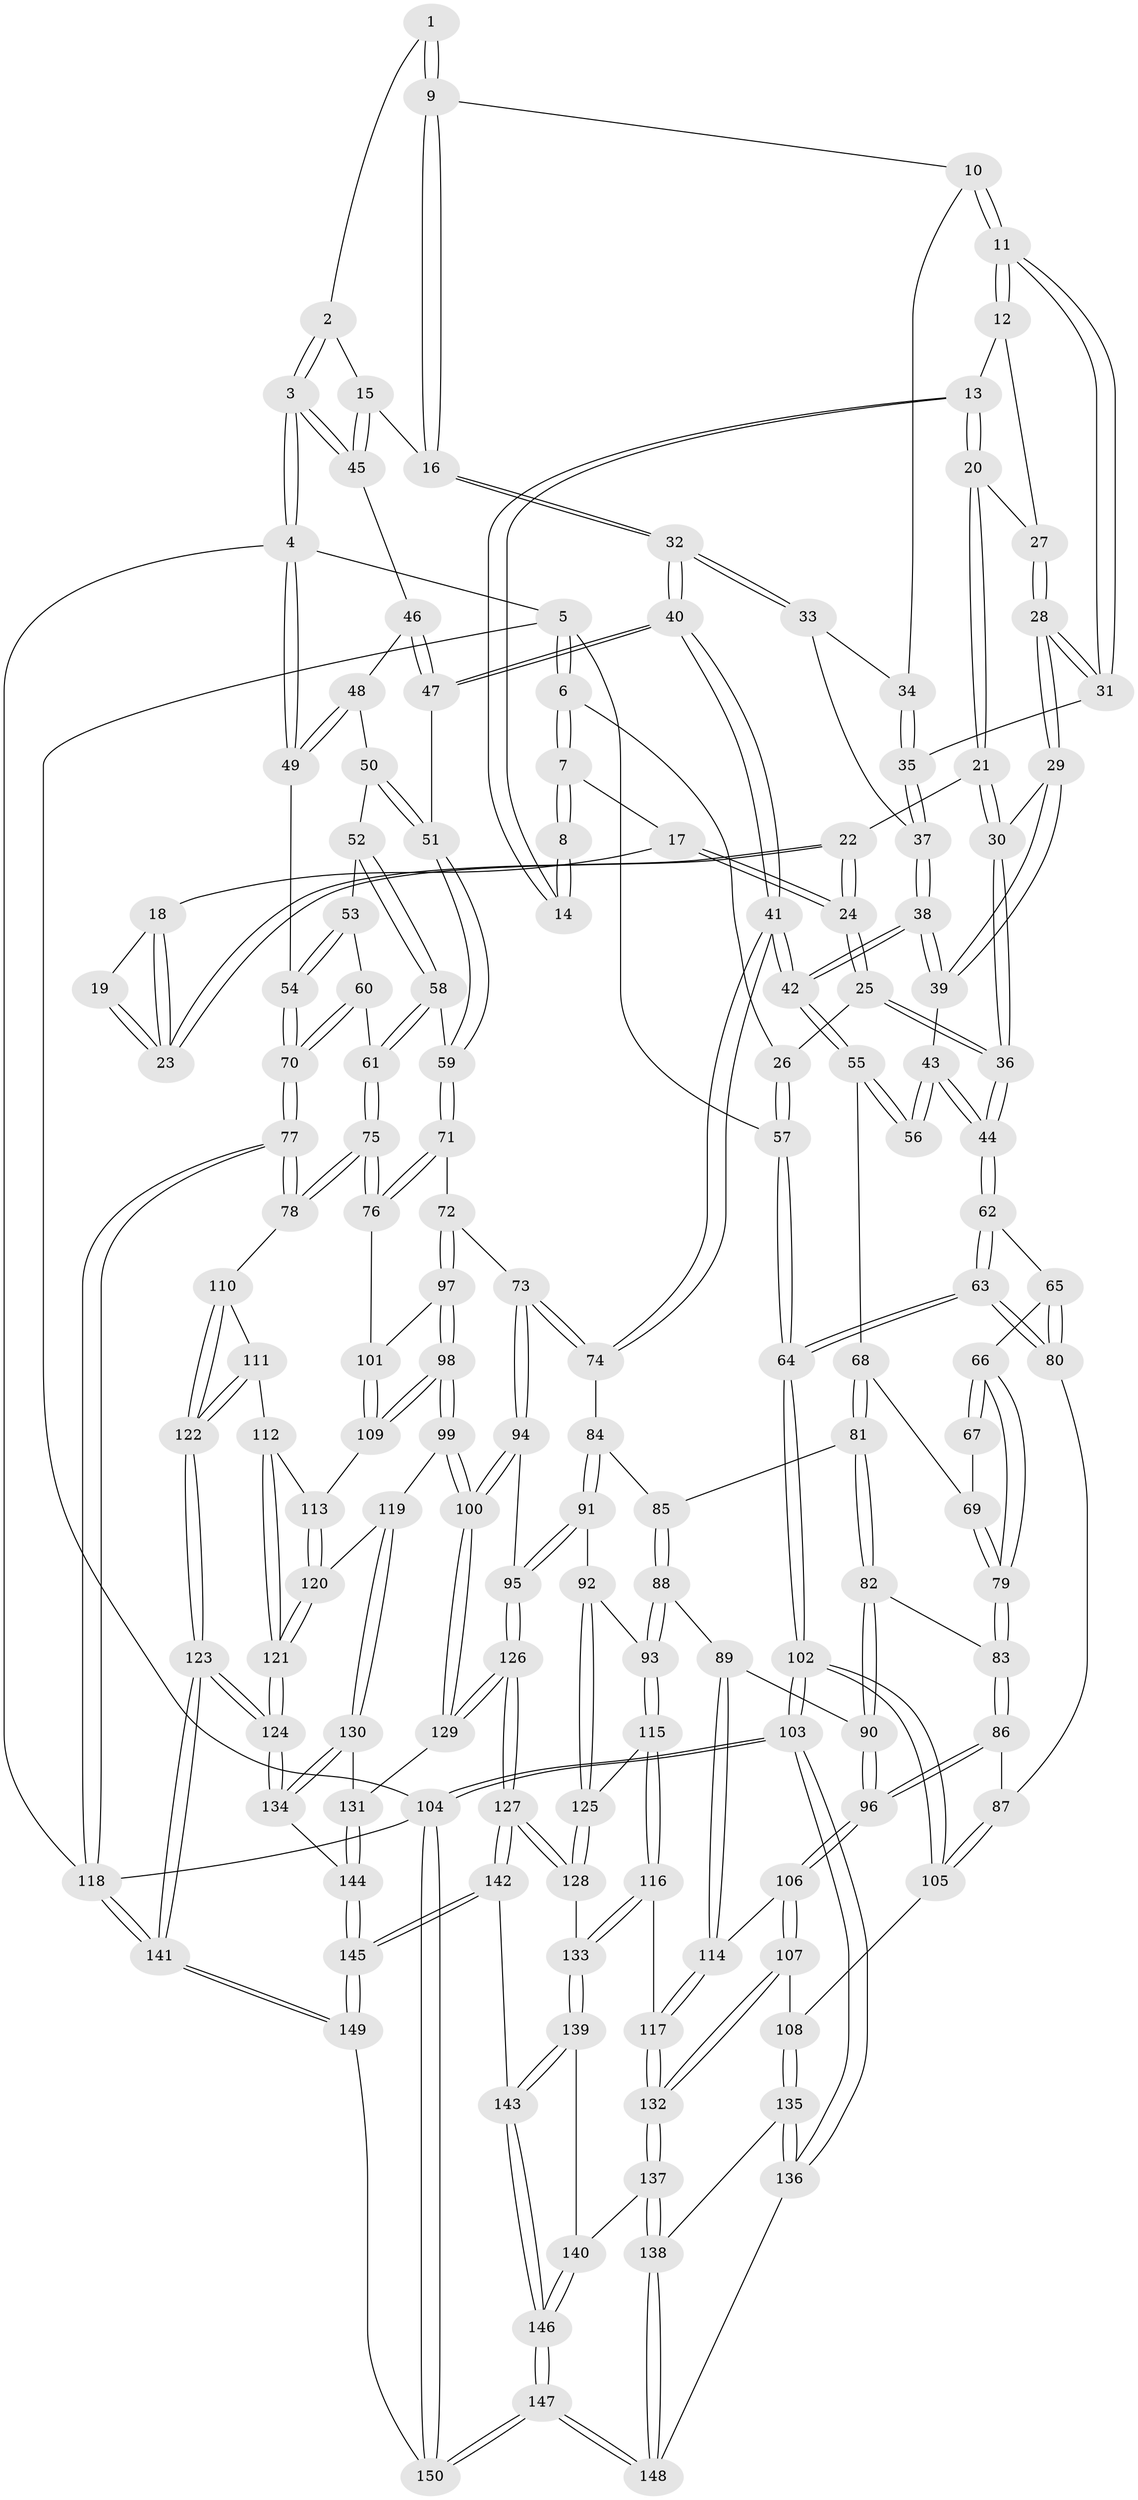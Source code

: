 // coarse degree distribution, {4: 0.2222222222222222, 3: 0.28888888888888886, 2: 0.1111111111111111, 5: 0.24444444444444444, 8: 0.022222222222222223, 6: 0.022222222222222223, 7: 0.06666666666666667, 1: 0.022222222222222223}
// Generated by graph-tools (version 1.1) at 2025/06/03/04/25 22:06:34]
// undirected, 150 vertices, 372 edges
graph export_dot {
graph [start="1"]
  node [color=gray90,style=filled];
  1 [pos="+0.5841342751484794+0"];
  2 [pos="+0.778709962060462+0"];
  3 [pos="+1+0"];
  4 [pos="+1+0"];
  5 [pos="+0+0"];
  6 [pos="+0+0"];
  7 [pos="+0.11796324398500037+0"];
  8 [pos="+0.3617676578703952+0"];
  9 [pos="+0.5848110918064789+0"];
  10 [pos="+0.5445749466429991+0.06942777793712444"];
  11 [pos="+0.4976287333993979+0.11080742405600888"];
  12 [pos="+0.45571099319352+0.09074577971588103"];
  13 [pos="+0.41101420169351727+0.056552508977622304"];
  14 [pos="+0.394723459777948+0.028580298416796966"];
  15 [pos="+0.7584571477324945+0.17683506022950862"];
  16 [pos="+0.7449253651783233+0.17898648815619758"];
  17 [pos="+0.2445880392432678+0.037332024511812424"];
  18 [pos="+0.29434337708274994+0.07066016685766825"];
  19 [pos="+0.3613092588102008+0.0665416329028026"];
  20 [pos="+0.38281761611508974+0.11969401718495427"];
  21 [pos="+0.3560479157796634+0.12852045882362936"];
  22 [pos="+0.3399350989158695+0.12326286525009571"];
  23 [pos="+0.33837464911210485+0.11622465777852443"];
  24 [pos="+0.2510689453994044+0.20253130868107788"];
  25 [pos="+0.22169828408743047+0.2898135812303085"];
  26 [pos="+0.16126976047413505+0.2638089119298286"];
  27 [pos="+0.400779876383342+0.1299050762062382"];
  28 [pos="+0.45250004972518154+0.21804118980340287"];
  29 [pos="+0.4465164528850113+0.22342617559358238"];
  30 [pos="+0.4036564620376747+0.23345407874746738"];
  31 [pos="+0.4810889256413827+0.2011383303243577"];
  32 [pos="+0.7207545652059845+0.19600211450413563"];
  33 [pos="+0.6319298105807543+0.20162639235403612"];
  34 [pos="+0.584644072115457+0.1346953864989021"];
  35 [pos="+0.5084705462457965+0.2105382165864005"];
  36 [pos="+0.24488246255448645+0.31762543959126993"];
  37 [pos="+0.5652708180788715+0.2315607346580771"];
  38 [pos="+0.5758341908973428+0.3823311673593507"];
  39 [pos="+0.47241409491567965+0.3022781092489235"];
  40 [pos="+0.6518224170604721+0.4109038819275503"];
  41 [pos="+0.6072673257294171+0.4364493495251999"];
  42 [pos="+0.5978077719468161+0.4319013268146966"];
  43 [pos="+0.43402822987977485+0.3537974698311141"];
  44 [pos="+0.24732676106783336+0.32919281665880196"];
  45 [pos="+0.7658287405365906+0.17870476178002473"];
  46 [pos="+0.7809456730011365+0.1874945748461868"];
  47 [pos="+0.7623830074112521+0.41305694320777736"];
  48 [pos="+0.8457827065182371+0.21470430823182793"];
  49 [pos="+1+0"];
  50 [pos="+0.8486138196625114+0.21794727027679286"];
  51 [pos="+0.804311824176316+0.4223613854995481"];
  52 [pos="+0.9818364308416216+0.29999277801161556"];
  53 [pos="+1+0.30620511050707744"];
  54 [pos="+1+0.30424961647946736"];
  55 [pos="+0.5609379617949392+0.4365475520719718"];
  56 [pos="+0.47776687980831434+0.4103934019703667"];
  57 [pos="+0+0.4387297950129043"];
  58 [pos="+0.8371340983492003+0.42966227556896686"];
  59 [pos="+0.806960822928751+0.42419199814928327"];
  60 [pos="+0.9309384226996241+0.4545434671110899"];
  61 [pos="+0.8694003524283168+0.46099352697904006"];
  62 [pos="+0.24788867862630706+0.3732173726425849"];
  63 [pos="+0+0.5421089134110181"];
  64 [pos="+0+0.5375445290472529"];
  65 [pos="+0.25599622401511873+0.3978131713508502"];
  66 [pos="+0.277402347620865+0.42816188022257035"];
  67 [pos="+0.4246582186177372+0.4230331894347318"];
  68 [pos="+0.4481501012837172+0.5124607364245035"];
  69 [pos="+0.4351287177559799+0.5046927309251572"];
  70 [pos="+1+0.620627889793974"];
  71 [pos="+0.7881095444693496+0.5096091674108869"];
  72 [pos="+0.709964320805019+0.5922459064492913"];
  73 [pos="+0.6683026665557994+0.5760849035785605"];
  74 [pos="+0.6125228372988046+0.4681842850130788"];
  75 [pos="+0.913840022310765+0.6327017277293739"];
  76 [pos="+0.9084843359745195+0.6330479952554767"];
  77 [pos="+1+0.6697447798109205"];
  78 [pos="+1+0.6864902085868757"];
  79 [pos="+0.28290596747104774+0.4423144335947232"];
  80 [pos="+0.07904680695797787+0.6075560432592118"];
  81 [pos="+0.447719410841777+0.5151554292676682"];
  82 [pos="+0.3010107513863414+0.5813583783163743"];
  83 [pos="+0.2963767784401232+0.5768404288117689"];
  84 [pos="+0.5250790038882155+0.5758707746569122"];
  85 [pos="+0.4488688413839658+0.5565248722800271"];
  86 [pos="+0.15813290421749368+0.6410132886040111"];
  87 [pos="+0.1023005105841028+0.6264159312446758"];
  88 [pos="+0.39246448837091935+0.6657850799149422"];
  89 [pos="+0.3871839760086933+0.6649537415857157"];
  90 [pos="+0.3560730986951222+0.6465434281282105"];
  91 [pos="+0.5095088559880226+0.7016425914167852"];
  92 [pos="+0.489152764325837+0.6980950501588395"];
  93 [pos="+0.41199544251802916+0.6778026806530104"];
  94 [pos="+0.5673699464932266+0.7126996685588431"];
  95 [pos="+0.5227845594901441+0.7092685718883064"];
  96 [pos="+0.21656409238755361+0.7420811544716112"];
  97 [pos="+0.7390137214904927+0.6179004948859923"];
  98 [pos="+0.6724655865264919+0.7387753317516053"];
  99 [pos="+0.646051664149169+0.7598563408849867"];
  100 [pos="+0.6022347937046238+0.7458567342754623"];
  101 [pos="+0.8091921192471125+0.6546545968256839"];
  102 [pos="+0+0.7508844313197454"];
  103 [pos="+0+1"];
  104 [pos="+0+1"];
  105 [pos="+0.08890987008702109+0.7839086629411408"];
  106 [pos="+0.21665948139916172+0.7465558048678168"];
  107 [pos="+0.17991984749794487+0.7975213882734156"];
  108 [pos="+0.11320915506435625+0.8124063188930971"];
  109 [pos="+0.7883520853665537+0.7069753711059434"];
  110 [pos="+0.9953300682229912+0.7556222972084992"];
  111 [pos="+0.8124624119578948+0.7612232936939647"];
  112 [pos="+0.8060279847196743+0.7559749114687122"];
  113 [pos="+0.786504144626136+0.728217933931402"];
  114 [pos="+0.3055530194086165+0.7938571482265913"];
  115 [pos="+0.39622073777348066+0.7995457878896491"];
  116 [pos="+0.32528838208677846+0.8354403784475443"];
  117 [pos="+0.31451992239447457+0.8255347338770606"];
  118 [pos="+1+1"];
  119 [pos="+0.6471775103774182+0.7610352597528853"];
  120 [pos="+0.7284460235578949+0.81539929517452"];
  121 [pos="+0.7890516136699044+0.9724114743179982"];
  122 [pos="+0.8976545276597191+0.8553764717418348"];
  123 [pos="+0.804178226042218+0.9964653410080156"];
  124 [pos="+0.7927892532199805+0.9839046902499453"];
  125 [pos="+0.4239278729714584+0.8234045631779774"];
  126 [pos="+0.48190129639445894+0.8648037743105559"];
  127 [pos="+0.47184323756082286+0.874412417206303"];
  128 [pos="+0.45019706580569213+0.8631534007115658"];
  129 [pos="+0.5807584664865372+0.8627257737323099"];
  130 [pos="+0.6445935953540858+0.9017039125831321"];
  131 [pos="+0.5946055052794519+0.8807791096289571"];
  132 [pos="+0.2242200512152272+0.8626645488432968"];
  133 [pos="+0.3382649454867922+0.8695406408636521"];
  134 [pos="+0.6918661975456701+0.9394821125673544"];
  135 [pos="+0.10628171183764525+0.8367155972700487"];
  136 [pos="+0+0.9922494360543975"];
  137 [pos="+0.2206531361777152+0.8935259856109712"];
  138 [pos="+0.14830198893233676+0.920587161727806"];
  139 [pos="+0.3356867346655774+0.8868487063692292"];
  140 [pos="+0.2315483554389506+0.9058868498645721"];
  141 [pos="+0.8633340133520032+1"];
  142 [pos="+0.46972824419646647+0.9391267569018824"];
  143 [pos="+0.3420523120746765+0.9286258243935187"];
  144 [pos="+0.5277117961444822+0.9729776476378641"];
  145 [pos="+0.4931884767395508+0.995166186908535"];
  146 [pos="+0.28456522972576165+1"];
  147 [pos="+0.2649450813915279+1"];
  148 [pos="+0.14231708185430772+0.937137685847292"];
  149 [pos="+0.47488195960663343+1"];
  150 [pos="+0.26784806927946986+1"];
  1 -- 2;
  1 -- 9;
  1 -- 9;
  2 -- 3;
  2 -- 3;
  2 -- 15;
  3 -- 4;
  3 -- 4;
  3 -- 45;
  3 -- 45;
  4 -- 5;
  4 -- 49;
  4 -- 49;
  4 -- 118;
  5 -- 6;
  5 -- 6;
  5 -- 57;
  5 -- 104;
  6 -- 7;
  6 -- 7;
  6 -- 26;
  7 -- 8;
  7 -- 8;
  7 -- 17;
  8 -- 14;
  8 -- 14;
  9 -- 10;
  9 -- 16;
  9 -- 16;
  10 -- 11;
  10 -- 11;
  10 -- 34;
  11 -- 12;
  11 -- 12;
  11 -- 31;
  11 -- 31;
  12 -- 13;
  12 -- 27;
  13 -- 14;
  13 -- 14;
  13 -- 20;
  13 -- 20;
  15 -- 16;
  15 -- 45;
  15 -- 45;
  16 -- 32;
  16 -- 32;
  17 -- 18;
  17 -- 24;
  17 -- 24;
  18 -- 19;
  18 -- 23;
  18 -- 23;
  19 -- 23;
  19 -- 23;
  20 -- 21;
  20 -- 21;
  20 -- 27;
  21 -- 22;
  21 -- 30;
  21 -- 30;
  22 -- 23;
  22 -- 23;
  22 -- 24;
  22 -- 24;
  24 -- 25;
  24 -- 25;
  25 -- 26;
  25 -- 36;
  25 -- 36;
  26 -- 57;
  26 -- 57;
  27 -- 28;
  27 -- 28;
  28 -- 29;
  28 -- 29;
  28 -- 31;
  28 -- 31;
  29 -- 30;
  29 -- 39;
  29 -- 39;
  30 -- 36;
  30 -- 36;
  31 -- 35;
  32 -- 33;
  32 -- 33;
  32 -- 40;
  32 -- 40;
  33 -- 34;
  33 -- 37;
  34 -- 35;
  34 -- 35;
  35 -- 37;
  35 -- 37;
  36 -- 44;
  36 -- 44;
  37 -- 38;
  37 -- 38;
  38 -- 39;
  38 -- 39;
  38 -- 42;
  38 -- 42;
  39 -- 43;
  40 -- 41;
  40 -- 41;
  40 -- 47;
  40 -- 47;
  41 -- 42;
  41 -- 42;
  41 -- 74;
  41 -- 74;
  42 -- 55;
  42 -- 55;
  43 -- 44;
  43 -- 44;
  43 -- 56;
  43 -- 56;
  44 -- 62;
  44 -- 62;
  45 -- 46;
  46 -- 47;
  46 -- 47;
  46 -- 48;
  47 -- 51;
  48 -- 49;
  48 -- 49;
  48 -- 50;
  49 -- 54;
  50 -- 51;
  50 -- 51;
  50 -- 52;
  51 -- 59;
  51 -- 59;
  52 -- 53;
  52 -- 58;
  52 -- 58;
  53 -- 54;
  53 -- 54;
  53 -- 60;
  54 -- 70;
  54 -- 70;
  55 -- 56;
  55 -- 56;
  55 -- 68;
  57 -- 64;
  57 -- 64;
  58 -- 59;
  58 -- 61;
  58 -- 61;
  59 -- 71;
  59 -- 71;
  60 -- 61;
  60 -- 70;
  60 -- 70;
  61 -- 75;
  61 -- 75;
  62 -- 63;
  62 -- 63;
  62 -- 65;
  63 -- 64;
  63 -- 64;
  63 -- 80;
  63 -- 80;
  64 -- 102;
  64 -- 102;
  65 -- 66;
  65 -- 80;
  65 -- 80;
  66 -- 67;
  66 -- 67;
  66 -- 79;
  66 -- 79;
  67 -- 69;
  68 -- 69;
  68 -- 81;
  68 -- 81;
  69 -- 79;
  69 -- 79;
  70 -- 77;
  70 -- 77;
  71 -- 72;
  71 -- 76;
  71 -- 76;
  72 -- 73;
  72 -- 97;
  72 -- 97;
  73 -- 74;
  73 -- 74;
  73 -- 94;
  73 -- 94;
  74 -- 84;
  75 -- 76;
  75 -- 76;
  75 -- 78;
  75 -- 78;
  76 -- 101;
  77 -- 78;
  77 -- 78;
  77 -- 118;
  77 -- 118;
  78 -- 110;
  79 -- 83;
  79 -- 83;
  80 -- 87;
  81 -- 82;
  81 -- 82;
  81 -- 85;
  82 -- 83;
  82 -- 90;
  82 -- 90;
  83 -- 86;
  83 -- 86;
  84 -- 85;
  84 -- 91;
  84 -- 91;
  85 -- 88;
  85 -- 88;
  86 -- 87;
  86 -- 96;
  86 -- 96;
  87 -- 105;
  87 -- 105;
  88 -- 89;
  88 -- 93;
  88 -- 93;
  89 -- 90;
  89 -- 114;
  89 -- 114;
  90 -- 96;
  90 -- 96;
  91 -- 92;
  91 -- 95;
  91 -- 95;
  92 -- 93;
  92 -- 125;
  92 -- 125;
  93 -- 115;
  93 -- 115;
  94 -- 95;
  94 -- 100;
  94 -- 100;
  95 -- 126;
  95 -- 126;
  96 -- 106;
  96 -- 106;
  97 -- 98;
  97 -- 98;
  97 -- 101;
  98 -- 99;
  98 -- 99;
  98 -- 109;
  98 -- 109;
  99 -- 100;
  99 -- 100;
  99 -- 119;
  100 -- 129;
  100 -- 129;
  101 -- 109;
  101 -- 109;
  102 -- 103;
  102 -- 103;
  102 -- 105;
  102 -- 105;
  103 -- 104;
  103 -- 104;
  103 -- 136;
  103 -- 136;
  104 -- 150;
  104 -- 150;
  104 -- 118;
  105 -- 108;
  106 -- 107;
  106 -- 107;
  106 -- 114;
  107 -- 108;
  107 -- 132;
  107 -- 132;
  108 -- 135;
  108 -- 135;
  109 -- 113;
  110 -- 111;
  110 -- 122;
  110 -- 122;
  111 -- 112;
  111 -- 122;
  111 -- 122;
  112 -- 113;
  112 -- 121;
  112 -- 121;
  113 -- 120;
  113 -- 120;
  114 -- 117;
  114 -- 117;
  115 -- 116;
  115 -- 116;
  115 -- 125;
  116 -- 117;
  116 -- 133;
  116 -- 133;
  117 -- 132;
  117 -- 132;
  118 -- 141;
  118 -- 141;
  119 -- 120;
  119 -- 130;
  119 -- 130;
  120 -- 121;
  120 -- 121;
  121 -- 124;
  121 -- 124;
  122 -- 123;
  122 -- 123;
  123 -- 124;
  123 -- 124;
  123 -- 141;
  123 -- 141;
  124 -- 134;
  124 -- 134;
  125 -- 128;
  125 -- 128;
  126 -- 127;
  126 -- 127;
  126 -- 129;
  126 -- 129;
  127 -- 128;
  127 -- 128;
  127 -- 142;
  127 -- 142;
  128 -- 133;
  129 -- 131;
  130 -- 131;
  130 -- 134;
  130 -- 134;
  131 -- 144;
  131 -- 144;
  132 -- 137;
  132 -- 137;
  133 -- 139;
  133 -- 139;
  134 -- 144;
  135 -- 136;
  135 -- 136;
  135 -- 138;
  136 -- 148;
  137 -- 138;
  137 -- 138;
  137 -- 140;
  138 -- 148;
  138 -- 148;
  139 -- 140;
  139 -- 143;
  139 -- 143;
  140 -- 146;
  140 -- 146;
  141 -- 149;
  141 -- 149;
  142 -- 143;
  142 -- 145;
  142 -- 145;
  143 -- 146;
  143 -- 146;
  144 -- 145;
  144 -- 145;
  145 -- 149;
  145 -- 149;
  146 -- 147;
  146 -- 147;
  147 -- 148;
  147 -- 148;
  147 -- 150;
  147 -- 150;
  149 -- 150;
}
